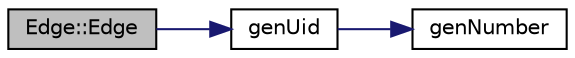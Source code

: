 digraph "Edge::Edge"
{
  edge [fontname="Helvetica",fontsize="10",labelfontname="Helvetica",labelfontsize="10"];
  node [fontname="Helvetica",fontsize="10",shape=record];
  rankdir="LR";
  Node0 [label="Edge::Edge",height=0.2,width=0.4,color="black", fillcolor="grey75", style="filled", fontcolor="black"];
  Node0 -> Node1 [color="midnightblue",fontsize="10",style="solid",fontname="Helvetica"];
  Node1 [label="genUid",height=0.2,width=0.4,color="black", fillcolor="white", style="filled",URL="$utils_8h.html#a598f7b03542bab81fd3f157654b74ad5"];
  Node1 -> Node2 [color="midnightblue",fontsize="10",style="solid",fontname="Helvetica"];
  Node2 [label="genNumber",height=0.2,width=0.4,color="black", fillcolor="white", style="filled",URL="$utils_8cpp.html#a664548c39deee1b12bd183712cd7199b"];
}
